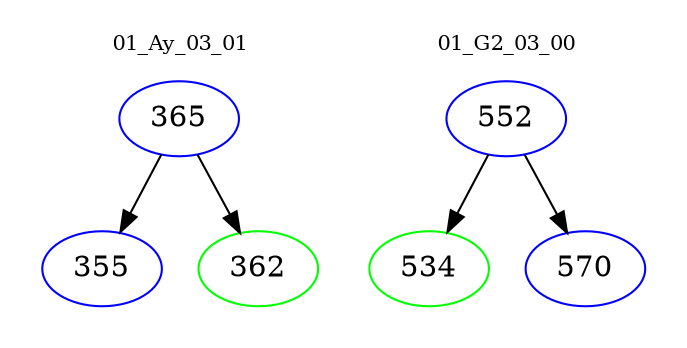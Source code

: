 digraph{
subgraph cluster_0 {
color = white
label = "01_Ay_03_01";
fontsize=10;
T0_365 [label="365", color="blue"]
T0_365 -> T0_355 [color="black"]
T0_355 [label="355", color="blue"]
T0_365 -> T0_362 [color="black"]
T0_362 [label="362", color="green"]
}
subgraph cluster_1 {
color = white
label = "01_G2_03_00";
fontsize=10;
T1_552 [label="552", color="blue"]
T1_552 -> T1_534 [color="black"]
T1_534 [label="534", color="green"]
T1_552 -> T1_570 [color="black"]
T1_570 [label="570", color="blue"]
}
}
